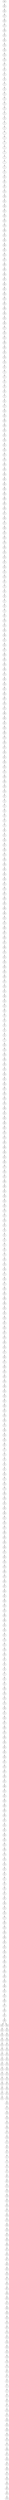 digraph my_graph {
386 [label=386]
363 [label=363]
340 [label=340]
317 [label=317]
294 [label=294]
271 [label=271]
248 [label=248]
225 [label=225]
202 [label=202]
179 [label=179]
156 [label=156]
133 [label=133]
110 [label=110]
87 [label=87]
64 [label=64]
41 [label=41]
18 [label=18]
17 [label=17]
16 [label=16]
15 [label=15]
14 [label=14]
13 [label=13]
12 [label=12]
11 [label=11]
10 [label=10]
9 [label=9]
8 [label=8]
7 [label=7]
6 [label=6]
5 [label=5]
4 [label=4]
3 [label=3]
2 [label=2]
1 [label=1]
0 [label=0]
23 [label=23]
46 [label=46]
69 [label=69]
92 [label=92]
115 [label=115]
138 [label=138]
161 [label=161]
184 [label=184]
207 [label=207]
230 [label=230]
253 [label=253]
276 [label=276]
299 [label=299]
322 [label=322]
345 [label=345]
368 [label=368]
391 [label=391]
414 [label=414]
437 [label=437]
460 [label=460]
483 [label=483]
506 [label=506]
507 [label=507]
484 [label=484]
461 [label=461]
438 [label=438]
415 [label=415]
392 [label=392]
369 [label=369]
346 [label=346]
323 [label=323]
300 [label=300]
277 [label=277]
254 [label=254]
231 [label=231]
208 [label=208]
185 [label=185]
162 [label=162]
139 [label=139]
116 [label=116]
93 [label=93]
70 [label=70]
47 [label=47]
24 [label=24]
25 [label=25]
48 [label=48]
71 [label=71]
94 [label=94]
117 [label=117]
140 [label=140]
163 [label=163]
186 [label=186]
209 [label=209]
232 [label=232]
255 [label=255]
278 [label=278]
301 [label=301]
324 [label=324]
347 [label=347]
370 [label=370]
393 [label=393]
416 [label=416]
439 [label=439]
462 [label=462]
485 [label=485]
508 [label=508]
509 [label=509]
486 [label=486]
463 [label=463]
440 [label=440]
417 [label=417]
394 [label=394]
371 [label=371]
348 [label=348]
325 [label=325]
302 [label=302]
279 [label=279]
256 [label=256]
233 [label=233]
210 [label=210]
187 [label=187]
164 [label=164]
141 [label=141]
118 [label=118]
95 [label=95]
72 [label=72]
49 [label=49]
26 [label=26]
27 [label=27]
50 [label=50]
73 [label=73]
96 [label=96]
119 [label=119]
142 [label=142]
165 [label=165]
188 [label=188]
211 [label=211]
234 [label=234]
257 [label=257]
280 [label=280]
303 [label=303]
326 [label=326]
349 [label=349]
372 [label=372]
395 [label=395]
418 [label=418]
441 [label=441]
464 [label=464]
487 [label=487]
510 [label=510]
511 [label=511]
488 [label=488]
465 [label=465]
442 [label=442]
419 [label=419]
396 [label=396]
373 [label=373]
350 [label=350]
327 [label=327]
304 [label=304]
281 [label=281]
258 [label=258]
235 [label=235]
212 [label=212]
189 [label=189]
166 [label=166]
143 [label=143]
120 [label=120]
97 [label=97]
74 [label=74]
51 [label=51]
28 [label=28]
29 [label=29]
52 [label=52]
75 [label=75]
98 [label=98]
121 [label=121]
144 [label=144]
167 [label=167]
190 [label=190]
213 [label=213]
236 [label=236]
259 [label=259]
282 [label=282]
305 [label=305]
328 [label=328]
351 [label=351]
374 [label=374]
397 [label=397]
420 [label=420]
443 [label=443]
466 [label=466]
489 [label=489]
512 [label=512]
513 [label=513]
490 [label=490]
467 [label=467]
444 [label=444]
421 [label=421]
398 [label=398]
375 [label=375]
352 [label=352]
329 [label=329]
306 [label=306]
283 [label=283]
260 [label=260]
237 [label=237]
214 [label=214]
191 [label=191]
168 [label=168]
145 [label=145]
122 [label=122]
99 [label=99]
76 [label=76]
53 [label=53]
30 [label=30]
31 [label=31]
54 [label=54]
77 [label=77]
100 [label=100]
123 [label=123]
146 [label=146]
169 [label=169]
192 [label=192]
215 [label=215]
238 [label=238]
261 [label=261]
284 [label=284]
307 [label=307]
330 [label=330]
353 [label=353]
376 [label=376]
399 [label=399]
422 [label=422]
445 [label=445]
468 [label=468]
491 [label=491]
514 [label=514]
515 [label=515]
492 [label=492]
469 [label=469]
446 [label=446]
423 [label=423]
400 [label=400]
377 [label=377]
354 [label=354]
331 [label=331]
308 [label=308]
285 [label=285]
262 [label=262]
239 [label=239]
216 [label=216]
193 [label=193]
170 [label=170]
147 [label=147]
124 [label=124]
101 [label=101]
78 [label=78]
55 [label=55]
32 [label=32]
33 [label=33]
56 [label=56]
79 [label=79]
102 [label=102]
125 [label=125]
148 [label=148]
171 [label=171]
194 [label=194]
217 [label=217]
240 [label=240]
263 [label=263]
286 [label=286]
309 [label=309]
332 [label=332]
355 [label=355]
378 [label=378]
401 [label=401]
424 [label=424]
447 [label=447]
470 [label=470]
493 [label=493]
516 [label=516]
517 [label=517]
494 [label=494]
471 [label=471]
448 [label=448]
425 [label=425]
402 [label=402]
379 [label=379]
356 [label=356]
333 [label=333]
310 [label=310]
287 [label=287]
264 [label=264]
241 [label=241]
218 [label=218]
195 [label=195]
172 [label=172]
149 [label=149]
126 [label=126]
103 [label=103]
80 [label=80]
57 [label=57]
34 [label=34]
35 [label=35]
58 [label=58]
81 [label=81]
104 [label=104]
127 [label=127]
150 [label=150]
173 [label=173]
196 [label=196]
219 [label=219]
242 [label=242]
265 [label=265]
288 [label=288]
311 [label=311]
334 [label=334]
357 [label=357]
380 [label=380]
403 [label=403]
426 [label=426]
449 [label=449]
472 [label=472]
495 [label=495]
518 [label=518]
519 [label=519]
496 [label=496]
473 [label=473]
450 [label=450]
427 [label=427]
404 [label=404]
381 [label=381]
358 [label=358]
335 [label=335]
312 [label=312]
289 [label=289]
266 [label=266]
243 [label=243]
220 [label=220]
197 [label=197]
174 [label=174]
151 [label=151]
128 [label=128]
105 [label=105]
82 [label=82]
59 [label=59]
36 [label=36]
37 [label=37]
60 [label=60]
83 [label=83]
106 [label=106]
129 [label=129]
152 [label=152]
175 [label=175]
198 [label=198]
221 [label=221]
244 [label=244]
267 [label=267]
290 [label=290]
313 [label=313]
336 [label=336]
359 [label=359]
382 [label=382]
405 [label=405]
428 [label=428]
451 [label=451]
474 [label=474]
497 [label=497]
520 [label=520]
521 [label=521]
498 [label=498]
475 [label=475]
452 [label=452]
429 [label=429]
406 [label=406]
383 [label=383]
360 [label=360]
337 [label=337]
314 [label=314]
291 [label=291]
268 [label=268]
245 [label=245]
222 [label=222]
199 [label=199]
176 [label=176]
153 [label=153]
130 [label=130]
107 [label=107]
84 [label=84]
61 [label=61]
38 [label=38]
39 [label=39]
62 [label=62]
85 [label=85]
108 [label=108]
131 [label=131]
154 [label=154]
177 [label=177]
200 [label=200]
223 [label=223]
246 [label=246]
269 [label=269]
292 [label=292]
315 [label=315]
338 [label=338]
361 [label=361]
384 [label=384]
407 [label=407]
430 [label=430]
453 [label=453]
476 [label=476]
499 [label=499]
522 [label=522]
523 [label=523]
500 [label=500]
477 [label=477]
454 [label=454]
431 [label=431]
408 [label=408]
385 [label=385]
362 [label=362]
339 [label=339]
316 [label=316]
293 [label=293]
270 [label=270]
247 [label=247]
224 [label=224]
201 [label=201]
178 [label=178]
155 [label=155]
132 [label=132]
109 [label=109]
86 [label=86]
63 [label=63]
40 [label=40]
409 [label=409]
432 [label=432]
455 [label=455]
478 [label=478]
501 [label=501]
524 [label=524]
525 [label=525]
502 [label=502]
479 [label=479]
456 [label=456]
433 [label=433]
410 [label=410]
387 [label=387]
364 [label=364]
341 [label=341]
318 [label=318]
295 [label=295]
272 [label=272]
249 [label=249]
226 [label=226]
203 [label=203]
180 [label=180]
157 [label=157]
134 [label=134]
111 [label=111]
88 [label=88]
65 [label=65]
42 [label=42]
19 [label=19]
20 [label=20]
43 [label=43]
66 [label=66]
89 [label=89]
112 [label=112]
135 [label=135]
158 [label=158]
181 [label=181]
204 [label=204]
227 [label=227]
250 [label=250]
273 [label=273]
296 [label=296]
319 [label=319]
342 [label=342]
365 [label=365]
388 [label=388]
411 [label=411]
434 [label=434]
457 [label=457]
480 [label=480]
503 [label=503]
526 [label=526]
527 [label=527]
504 [label=504]
481 [label=481]
458 [label=458]
435 [label=435]
412 [label=412]
389 [label=389]
366 [label=366]
343 [label=343]
320 [label=320]
297 [label=297]
274 [label=274]
251 [label=251]
228 [label=228]
205 [label=205]
182 [label=182]
159 [label=159]
136 [label=136]
113 [label=113]
90 [label=90]
67 [label=67]
44 [label=44]
21 [label=21]
22 [label=22]
45 [label=45]
68 [label=68]
91 [label=91]
114 [label=114]
137 [label=137]
160 [label=160]
183 [label=183]
206 [label=206]
229 [label=229]
252 [label=252]
275 [label=275]
298 [label=298]
321 [label=321]
344 [label=344]
367 [label=367]
390 [label=390]
413 [label=413]
436 [label=436]
459 [label=459]
482 [label=482]
505 [label=505]
528 [label=528]
386->363
363->340
340->317
317->294
294->271
271->248
248->225
225->202
202->179
179->156
156->133
133->110
110->87
87->64
64->41
41->18
18->17
17->16
16->15
15->14
14->13
13->12
12->11
11->10
10->9
9->8
8->7
7->6
6->5
5->4
4->3
3->2
2->1
1->0
0->23
23->46
46->69
69->92
92->115
115->138
138->161
161->184
184->207
207->230
230->253
253->276
276->299
299->322
322->345
345->368
368->391
391->414
414->437
437->460
460->483
483->506
506->507
507->484
484->461
461->438
438->415
415->392
392->369
369->346
346->323
323->300
300->277
277->254
254->231
231->208
208->185
185->162
162->139
139->116
116->93
93->70
70->47
47->24
24->25
25->48
48->71
71->94
94->117
117->140
140->163
163->186
186->209
209->232
232->255
255->278
278->301
301->324
324->347
347->370
370->393
393->416
416->439
439->462
462->485
485->508
508->509
509->486
486->463
463->440
440->417
417->394
394->371
371->348
348->325
325->302
302->279
279->256
256->233
233->210
210->187
187->164
164->141
141->118
118->95
95->72
72->49
49->26
26->27
27->50
50->73
73->96
96->119
119->142
142->165
165->188
188->211
211->234
234->257
257->280
280->303
303->326
326->349
349->372
372->395
395->418
418->441
441->464
464->487
487->510
510->511
511->488
488->465
465->442
442->419
419->396
396->373
373->350
350->327
327->304
304->281
281->258
258->235
235->212
212->189
189->166
166->143
143->120
120->97
97->74
74->51
51->28
28->29
29->52
52->75
75->98
98->121
121->144
144->167
167->190
190->213
213->236
236->259
259->282
282->305
305->328
328->351
351->374
374->397
397->420
420->443
443->466
466->489
489->512
512->513
513->490
490->467
467->444
444->421
421->398
398->375
375->352
352->329
329->306
306->283
283->260
260->237
237->214
214->191
191->168
168->145
145->122
122->99
99->76
76->53
53->30
30->31
31->54
54->77
77->100
100->123
123->146
146->169
169->192
192->215
215->238
238->261
261->284
284->307
307->330
330->353
353->376
376->399
399->422
422->445
445->468
468->491
491->514
514->515
515->492
492->469
469->446
446->423
423->400
400->377
377->354
354->331
331->308
308->285
285->262
262->239
239->216
216->193
193->170
170->147
147->124
124->101
101->78
78->55
55->32
32->33
33->56
56->79
79->102
102->125
125->148
148->171
171->194
194->217
217->240
240->263
263->286
286->309
309->332
332->355
355->378
378->401
401->424
424->447
447->470
470->493
493->516
516->517
517->494
494->471
471->448
448->425
425->402
402->379
379->356
356->333
333->310
310->287
287->264
264->241
241->218
218->195
195->172
172->149
149->126
126->103
103->80
80->57
57->34
34->35
35->58
58->81
81->104
104->127
127->150
150->173
173->196
196->219
219->242
242->265
265->288
288->311
311->334
334->357
357->380
380->403
403->426
426->449
449->472
472->495
495->518
518->519
519->496
496->473
473->450
450->427
427->404
404->381
381->358
358->335
335->312
312->289
289->266
266->243
243->220
220->197
197->174
174->151
151->128
128->105
105->82
82->59
59->36
36->37
37->60
60->83
83->106
106->129
129->152
152->175
175->198
198->221
221->244
244->267
267->290
290->313
313->336
336->359
359->382
382->405
405->428
428->451
451->474
474->497
497->520
520->521
521->498
498->475
475->452
452->429
429->406
406->383
383->360
360->337
337->314
314->291
291->268
268->245
245->222
222->199
199->176
176->153
153->130
130->107
107->84
84->61
61->38
38->39
39->62
62->85
85->108
108->131
131->154
154->177
177->200
200->223
223->246
246->269
269->292
292->315
315->338
338->361
361->384
384->407
407->430
430->453
453->476
476->499
499->522
522->523
523->500
500->477
477->454
454->431
431->408
408->385
385->362
362->339
339->316
316->293
293->270
270->247
247->224
224->201
201->178
178->155
155->132
132->109
109->86
86->63
63->40
408->409
409->432
432->455
455->478
478->501
501->524
524->525
525->502
502->479
479->456
456->433
433->410
410->387
387->364
364->341
341->318
318->295
295->272
272->249
249->226
226->203
203->180
180->157
157->134
134->111
111->88
88->65
65->42
42->19
19->20
20->43
43->66
66->89
89->112
112->135
135->158
158->181
181->204
204->227
227->250
250->273
273->296
296->319
319->342
342->365
365->388
388->411
411->434
434->457
457->480
480->503
503->526
526->527
527->504
504->481
481->458
458->435
435->412
412->389
389->366
366->343
343->320
320->297
297->274
274->251
251->228
228->205
205->182
182->159
159->136
136->113
113->90
90->67
67->44
44->21
21->22
22->45
45->68
68->91
91->114
114->137
137->160
160->183
183->206
206->229
229->252
252->275
275->298
298->321
321->344
344->367
367->390
390->413
413->436
436->459
459->482
482->505
505->528
}